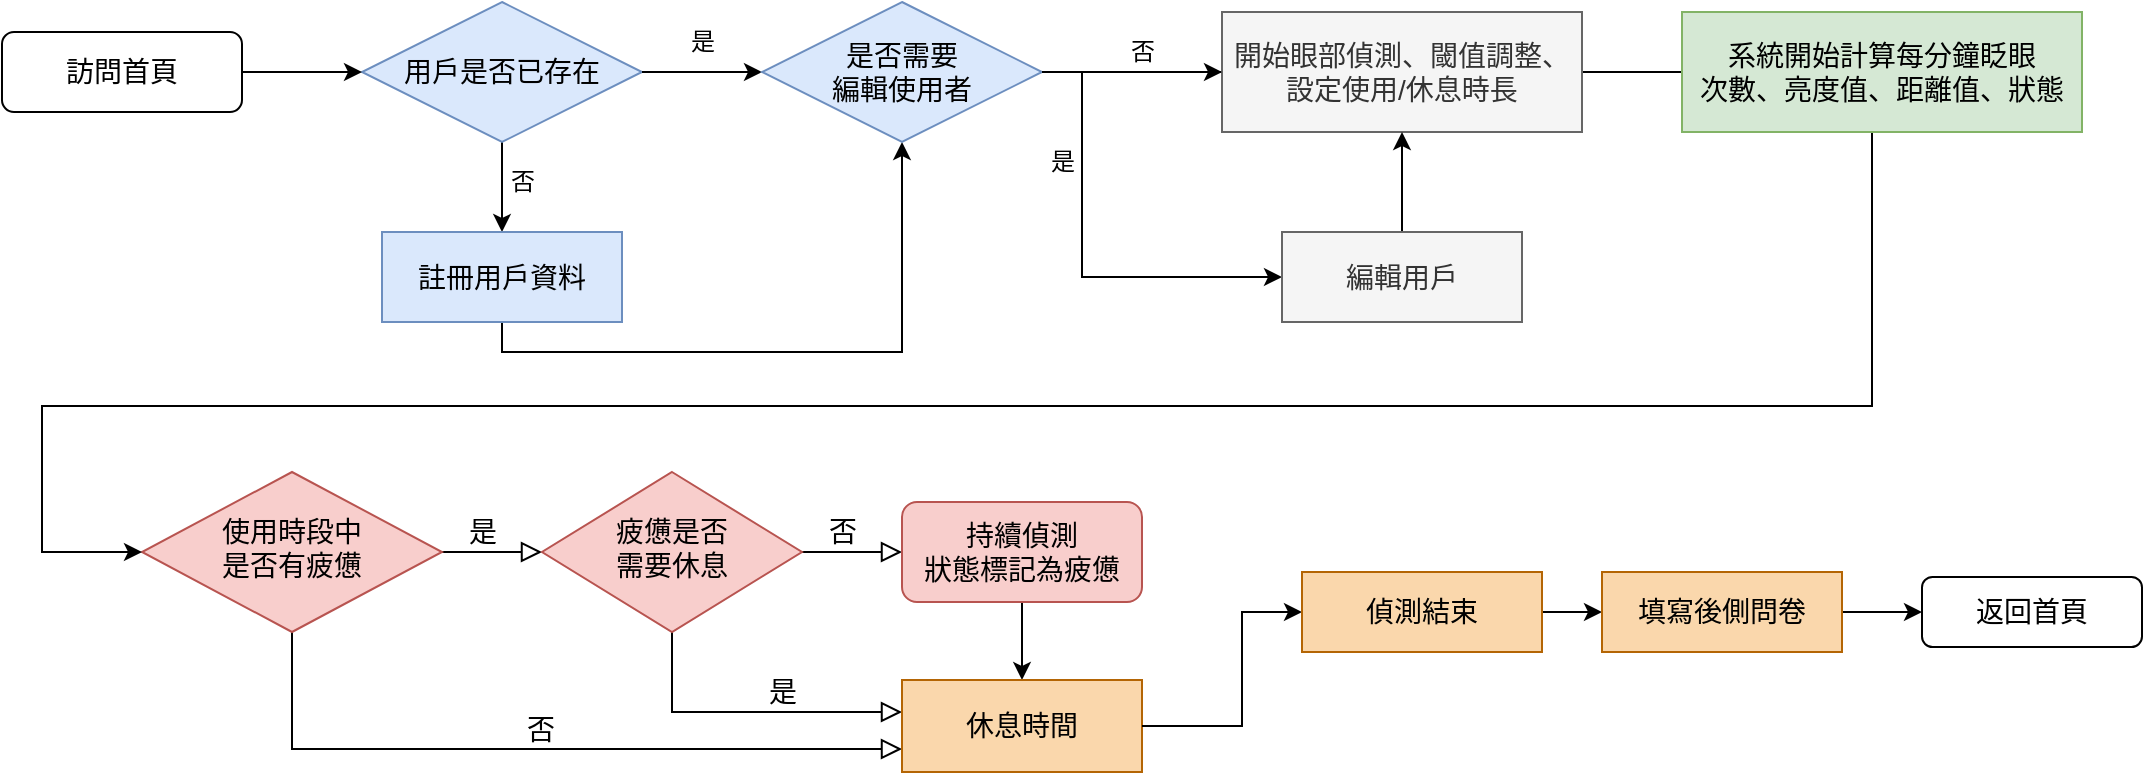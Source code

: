 <mxfile version="24.8.4">
  <diagram id="C5RBs43oDa-KdzZeNtuy" name="Page-1">
    <mxGraphModel dx="982" dy="530" grid="1" gridSize="10" guides="1" tooltips="1" connect="1" arrows="1" fold="1" page="1" pageScale="1" pageWidth="1169" pageHeight="827" math="0" shadow="0">
      <root>
        <mxCell id="WIyWlLk6GJQsqaUBKTNV-0" />
        <mxCell id="WIyWlLk6GJQsqaUBKTNV-1" parent="WIyWlLk6GJQsqaUBKTNV-0" />
        <mxCell id="WIyWlLk6GJQsqaUBKTNV-3" value="&lt;font style=&quot;vertical-align: inherit;&quot;&gt;&lt;font style=&quot;vertical-align: inherit; font-size: 14px;&quot;&gt;訪問首頁&lt;/font&gt;&lt;/font&gt;" style="rounded=1;whiteSpace=wrap;html=1;fontSize=12;glass=0;strokeWidth=1;shadow=0;" parent="WIyWlLk6GJQsqaUBKTNV-1" vertex="1">
          <mxGeometry x="50" y="90" width="120" height="40" as="geometry" />
        </mxCell>
        <mxCell id="WIyWlLk6GJQsqaUBKTNV-4" value="&lt;span style=&quot;font-size: 14px;&quot;&gt;是&lt;/span&gt;" style="rounded=0;html=1;jettySize=auto;orthogonalLoop=1;fontSize=11;endArrow=block;endFill=0;endSize=8;strokeWidth=1;shadow=0;labelBackgroundColor=none;edgeStyle=orthogonalEdgeStyle;" parent="WIyWlLk6GJQsqaUBKTNV-1" source="WIyWlLk6GJQsqaUBKTNV-6" target="WIyWlLk6GJQsqaUBKTNV-10" edge="1">
          <mxGeometry x="-0.2" y="10" relative="1" as="geometry">
            <mxPoint as="offset" />
          </mxGeometry>
        </mxCell>
        <mxCell id="WIyWlLk6GJQsqaUBKTNV-5" value="&lt;font style=&quot;font-size: 14px;&quot;&gt;否&lt;/font&gt;" style="edgeStyle=orthogonalEdgeStyle;rounded=0;html=1;jettySize=auto;orthogonalLoop=1;fontSize=11;endArrow=block;endFill=0;endSize=8;strokeWidth=1;shadow=0;labelBackgroundColor=none;entryX=0;entryY=0.75;entryDx=0;entryDy=0;" parent="WIyWlLk6GJQsqaUBKTNV-1" source="WIyWlLk6GJQsqaUBKTNV-6" target="Tu49QK7P7_R7AFVHFdqe-53" edge="1">
          <mxGeometry x="0.003" y="10" relative="1" as="geometry">
            <mxPoint as="offset" />
            <mxPoint x="160" y="940" as="targetPoint" />
            <Array as="points">
              <mxPoint x="195" y="449" />
            </Array>
          </mxGeometry>
        </mxCell>
        <mxCell id="WIyWlLk6GJQsqaUBKTNV-6" value="&lt;font style=&quot;font-size: 14px;&quot;&gt;使用時段中&lt;/font&gt;&lt;div&gt;&lt;font style=&quot;font-size: 14px;&quot;&gt;是否有疲憊&lt;/font&gt;&lt;/div&gt;" style="rhombus;whiteSpace=wrap;html=1;shadow=0;fontFamily=Helvetica;fontSize=12;align=center;strokeWidth=1;spacing=6;spacingTop=-4;container=0;fillColor=#f8cecc;strokeColor=#b85450;" parent="WIyWlLk6GJQsqaUBKTNV-1" vertex="1">
          <mxGeometry x="120" y="310" width="150" height="80" as="geometry" />
        </mxCell>
        <mxCell id="WIyWlLk6GJQsqaUBKTNV-8" value="&lt;font style=&quot;font-size: 14px;&quot;&gt;否&lt;/font&gt;" style="rounded=0;html=1;jettySize=auto;orthogonalLoop=1;fontSize=11;endArrow=block;endFill=0;endSize=8;strokeWidth=1;shadow=0;labelBackgroundColor=none;edgeStyle=orthogonalEdgeStyle;" parent="WIyWlLk6GJQsqaUBKTNV-1" source="WIyWlLk6GJQsqaUBKTNV-10" target="WIyWlLk6GJQsqaUBKTNV-11" edge="1">
          <mxGeometry x="-0.199" y="10" relative="1" as="geometry">
            <mxPoint as="offset" />
            <Array as="points">
              <mxPoint x="470" y="350" />
              <mxPoint x="470" y="350" />
            </Array>
          </mxGeometry>
        </mxCell>
        <mxCell id="WIyWlLk6GJQsqaUBKTNV-9" value="&lt;font style=&quot;font-size: 14px;&quot;&gt;是&lt;/font&gt;" style="edgeStyle=orthogonalEdgeStyle;rounded=0;html=1;jettySize=auto;orthogonalLoop=1;fontSize=11;endArrow=block;endFill=0;endSize=8;strokeWidth=1;shadow=0;labelBackgroundColor=none;exitX=0.5;exitY=1;exitDx=0;exitDy=0;" parent="WIyWlLk6GJQsqaUBKTNV-1" source="WIyWlLk6GJQsqaUBKTNV-10" edge="1">
          <mxGeometry x="0.226" y="10" relative="1" as="geometry">
            <mxPoint as="offset" />
            <mxPoint x="275" y="742" as="sourcePoint" />
            <Array as="points">
              <mxPoint x="385" y="430" />
              <mxPoint x="500" y="430" />
            </Array>
            <mxPoint x="500" y="430" as="targetPoint" />
          </mxGeometry>
        </mxCell>
        <mxCell id="WIyWlLk6GJQsqaUBKTNV-10" value="&lt;font style=&quot;vertical-align: inherit;&quot;&gt;&lt;font style=&quot;vertical-align: inherit;&quot;&gt;&lt;font style=&quot;vertical-align: inherit;&quot;&gt;&lt;font style=&quot;vertical-align: inherit;&quot;&gt;&lt;font style=&quot;vertical-align: inherit;&quot;&gt;&lt;font style=&quot;vertical-align: inherit; font-size: 14px;&quot;&gt;疲憊是否&lt;/font&gt;&lt;/font&gt;&lt;/font&gt;&lt;/font&gt;&lt;/font&gt;&lt;/font&gt;&lt;div&gt;&lt;font style=&quot;vertical-align: inherit;&quot;&gt;&lt;font style=&quot;vertical-align: inherit;&quot;&gt;&lt;font style=&quot;vertical-align: inherit;&quot;&gt;&lt;font style=&quot;vertical-align: inherit; font-size: 14px;&quot;&gt;需要休息&lt;/font&gt;&lt;/font&gt;&lt;/font&gt;&lt;/font&gt;&lt;/div&gt;" style="rhombus;whiteSpace=wrap;html=1;shadow=0;fontFamily=Helvetica;fontSize=12;align=center;strokeWidth=1;spacing=6;spacingTop=-4;fillColor=#f8cecc;strokeColor=#b85450;" parent="WIyWlLk6GJQsqaUBKTNV-1" vertex="1">
          <mxGeometry x="320" y="310" width="130" height="80" as="geometry" />
        </mxCell>
        <mxCell id="Tu49QK7P7_R7AFVHFdqe-63" style="edgeStyle=orthogonalEdgeStyle;rounded=0;orthogonalLoop=1;jettySize=auto;html=1;exitX=0.5;exitY=1;exitDx=0;exitDy=0;entryX=0.5;entryY=0;entryDx=0;entryDy=0;" parent="WIyWlLk6GJQsqaUBKTNV-1" source="WIyWlLk6GJQsqaUBKTNV-11" target="Tu49QK7P7_R7AFVHFdqe-53" edge="1">
          <mxGeometry relative="1" as="geometry" />
        </mxCell>
        <mxCell id="WIyWlLk6GJQsqaUBKTNV-11" value="&lt;font style=&quot;vertical-align: inherit;&quot;&gt;&lt;font style=&quot;vertical-align: inherit;&quot;&gt;&lt;font style=&quot;vertical-align: inherit;&quot;&gt;&lt;font style=&quot;vertical-align: inherit;&quot;&gt;&lt;font style=&quot;vertical-align: inherit;&quot;&gt;&lt;font style=&quot;vertical-align: inherit;&quot;&gt;&lt;font style=&quot;vertical-align: inherit;&quot;&gt;&lt;font style=&quot;vertical-align: inherit;&quot;&gt;&lt;font style=&quot;vertical-align: inherit;&quot;&gt;&lt;font style=&quot;vertical-align: inherit;&quot;&gt;&lt;font style=&quot;vertical-align: inherit;&quot;&gt;&lt;font style=&quot;vertical-align: inherit; font-size: 14px;&quot;&gt;持續偵測&lt;/font&gt;&lt;/font&gt;&lt;/font&gt;&lt;/font&gt;&lt;/font&gt;&lt;/font&gt;&lt;/font&gt;&lt;/font&gt;&lt;/font&gt;&lt;/font&gt;&lt;/font&gt;&lt;/font&gt;&lt;div&gt;&lt;span style=&quot;font-size: 14px;&quot;&gt;狀態標記為疲憊&lt;/span&gt;&lt;/div&gt;" style="rounded=1;whiteSpace=wrap;html=1;fontSize=12;glass=0;strokeWidth=1;shadow=0;fillColor=#f8cecc;strokeColor=#b85450;" parent="WIyWlLk6GJQsqaUBKTNV-1" vertex="1">
          <mxGeometry x="500" y="325" width="120" height="50" as="geometry" />
        </mxCell>
        <mxCell id="Tu49QK7P7_R7AFVHFdqe-31" value="" style="edgeStyle=orthogonalEdgeStyle;rounded=0;orthogonalLoop=1;jettySize=auto;html=1;exitX=0.5;exitY=1;exitDx=0;exitDy=0;exitPerimeter=0;entryX=0.5;entryY=0;entryDx=0;entryDy=0;" parent="WIyWlLk6GJQsqaUBKTNV-1" source="Tu49QK7P7_R7AFVHFdqe-24" target="Tu49QK7P7_R7AFVHFdqe-29" edge="1">
          <mxGeometry relative="1" as="geometry">
            <Array as="points">
              <mxPoint x="300" y="170" />
              <mxPoint x="300" y="170" />
            </Array>
          </mxGeometry>
        </mxCell>
        <mxCell id="Tu49QK7P7_R7AFVHFdqe-24" value="&lt;font style=&quot;font-size: 14px;&quot;&gt;用戶是否已存在&lt;/font&gt;" style="strokeWidth=1;html=1;shape=mxgraph.flowchart.decision;whiteSpace=wrap;fillColor=#dae8fc;strokeColor=#6c8ebf;" parent="WIyWlLk6GJQsqaUBKTNV-1" vertex="1">
          <mxGeometry x="230" y="75" width="140" height="70" as="geometry" />
        </mxCell>
        <mxCell id="Tu49QK7P7_R7AFVHFdqe-26" style="edgeStyle=orthogonalEdgeStyle;rounded=0;orthogonalLoop=1;jettySize=auto;html=1;exitX=1;exitY=0.5;exitDx=0;exitDy=0;entryX=0;entryY=0.5;entryDx=0;entryDy=0;entryPerimeter=0;" parent="WIyWlLk6GJQsqaUBKTNV-1" source="WIyWlLk6GJQsqaUBKTNV-3" target="Tu49QK7P7_R7AFVHFdqe-24" edge="1">
          <mxGeometry relative="1" as="geometry" />
        </mxCell>
        <mxCell id="Tu49QK7P7_R7AFVHFdqe-32" style="edgeStyle=orthogonalEdgeStyle;rounded=0;orthogonalLoop=1;jettySize=auto;html=1;exitX=0.5;exitY=1;exitDx=0;exitDy=0;entryX=0.5;entryY=1;entryDx=0;entryDy=0;entryPerimeter=0;" parent="WIyWlLk6GJQsqaUBKTNV-1" source="Tu49QK7P7_R7AFVHFdqe-29" target="Tu49QK7P7_R7AFVHFdqe-38" edge="1">
          <mxGeometry relative="1" as="geometry">
            <mxPoint x="220" y="240" as="targetPoint" />
            <Array as="points">
              <mxPoint x="410" y="250" />
              <mxPoint x="610" y="250" />
            </Array>
          </mxGeometry>
        </mxCell>
        <mxCell id="Tu49QK7P7_R7AFVHFdqe-29" value="&lt;font style=&quot;font-size: 14px;&quot;&gt;註冊用戶資料&lt;/font&gt;" style="rounded=0;whiteSpace=wrap;html=1;fillColor=#dae8fc;strokeColor=#6c8ebf;" parent="WIyWlLk6GJQsqaUBKTNV-1" vertex="1">
          <mxGeometry x="240" y="190" width="120" height="45" as="geometry" />
        </mxCell>
        <mxCell id="Tu49QK7P7_R7AFVHFdqe-33" value="否" style="text;html=1;align=center;verticalAlign=middle;resizable=0;points=[];autosize=1;strokeColor=none;fillColor=none;" parent="WIyWlLk6GJQsqaUBKTNV-1" vertex="1">
          <mxGeometry x="290" y="150" width="40" height="30" as="geometry" />
        </mxCell>
        <mxCell id="Tu49QK7P7_R7AFVHFdqe-35" value="是" style="text;html=1;align=center;verticalAlign=middle;resizable=0;points=[];autosize=1;strokeColor=none;fillColor=none;" parent="WIyWlLk6GJQsqaUBKTNV-1" vertex="1">
          <mxGeometry x="380" y="80" width="40" height="30" as="geometry" />
        </mxCell>
        <mxCell id="Tu49QK7P7_R7AFVHFdqe-39" value="" style="edgeStyle=orthogonalEdgeStyle;rounded=0;orthogonalLoop=1;jettySize=auto;html=1;exitX=1;exitY=0.5;exitDx=0;exitDy=0;exitPerimeter=0;entryX=0;entryY=0.5;entryDx=0;entryDy=0;entryPerimeter=0;" parent="WIyWlLk6GJQsqaUBKTNV-1" source="Tu49QK7P7_R7AFVHFdqe-24" target="Tu49QK7P7_R7AFVHFdqe-38" edge="1">
          <mxGeometry relative="1" as="geometry">
            <mxPoint x="110" y="225" as="sourcePoint" />
            <mxPoint x="110" y="340" as="targetPoint" />
          </mxGeometry>
        </mxCell>
        <mxCell id="Tu49QK7P7_R7AFVHFdqe-47" style="edgeStyle=orthogonalEdgeStyle;rounded=0;orthogonalLoop=1;jettySize=auto;html=1;entryX=0;entryY=0.5;entryDx=0;entryDy=0;" parent="WIyWlLk6GJQsqaUBKTNV-1" target="Tu49QK7P7_R7AFVHFdqe-46" edge="1">
          <mxGeometry relative="1" as="geometry">
            <mxPoint x="710" y="110" as="sourcePoint" />
            <Array as="points">
              <mxPoint x="590" y="110" />
              <mxPoint x="590" y="212" />
            </Array>
          </mxGeometry>
        </mxCell>
        <mxCell id="Tu49QK7P7_R7AFVHFdqe-38" value="&lt;font style=&quot;font-size: 14px;&quot;&gt;是否需要&lt;/font&gt;&lt;div&gt;&lt;font style=&quot;font-size: 14px;&quot;&gt;編輯使用者&lt;/font&gt;&lt;/div&gt;" style="strokeWidth=1;html=1;shape=mxgraph.flowchart.decision;whiteSpace=wrap;fillColor=#dae8fc;strokeColor=#6c8ebf;" parent="WIyWlLk6GJQsqaUBKTNV-1" vertex="1">
          <mxGeometry x="430" y="75" width="140" height="70" as="geometry" />
        </mxCell>
        <mxCell id="Tu49QK7P7_R7AFVHFdqe-42" value="是" style="text;html=1;align=center;verticalAlign=middle;resizable=0;points=[];autosize=1;strokeColor=none;fillColor=none;" parent="WIyWlLk6GJQsqaUBKTNV-1" vertex="1">
          <mxGeometry x="560" y="140" width="40" height="30" as="geometry" />
        </mxCell>
        <mxCell id="Tu49QK7P7_R7AFVHFdqe-51" style="edgeStyle=orthogonalEdgeStyle;rounded=0;orthogonalLoop=1;jettySize=auto;html=1;exitX=1;exitY=0.5;exitDx=0;exitDy=0;entryX=0;entryY=0.5;entryDx=0;entryDy=0;" parent="WIyWlLk6GJQsqaUBKTNV-1" source="Tu49QK7P7_R7AFVHFdqe-37" target="Tu49QK7P7_R7AFVHFdqe-48" edge="1">
          <mxGeometry relative="1" as="geometry">
            <Array as="points">
              <mxPoint x="900" y="110" />
              <mxPoint x="900" y="110" />
            </Array>
          </mxGeometry>
        </mxCell>
        <mxCell id="Tu49QK7P7_R7AFVHFdqe-37" value="&lt;font style=&quot;font-size: 14px;&quot;&gt;開始眼部偵測、&lt;/font&gt;&lt;span style=&quot;font-size: 14px;&quot;&gt;閾值調整、&lt;/span&gt;&lt;div&gt;&lt;div&gt;&lt;span style=&quot;background-color: initial;&quot;&gt;&lt;font style=&quot;font-size: 14px;&quot;&gt;設定使用/休息時長&lt;/font&gt;&lt;/span&gt;&lt;/div&gt;&lt;/div&gt;" style="rounded=0;whiteSpace=wrap;html=1;fillColor=#f5f5f5;fontColor=#333333;strokeColor=#666666;" parent="WIyWlLk6GJQsqaUBKTNV-1" vertex="1">
          <mxGeometry x="660" y="80" width="180" height="60" as="geometry" />
        </mxCell>
        <mxCell id="wJr43XlA3LBfUFRnVBZb-2" style="edgeStyle=orthogonalEdgeStyle;rounded=0;orthogonalLoop=1;jettySize=auto;html=1;exitX=0.5;exitY=0;exitDx=0;exitDy=0;entryX=0.5;entryY=1;entryDx=0;entryDy=0;" parent="WIyWlLk6GJQsqaUBKTNV-1" source="Tu49QK7P7_R7AFVHFdqe-46" target="Tu49QK7P7_R7AFVHFdqe-37" edge="1">
          <mxGeometry relative="1" as="geometry" />
        </mxCell>
        <mxCell id="Tu49QK7P7_R7AFVHFdqe-46" value="&lt;font style=&quot;font-size: 14px;&quot;&gt;編輯用戶&lt;/font&gt;" style="rounded=0;whiteSpace=wrap;html=1;fillColor=#f5f5f5;fontColor=#333333;strokeColor=#666666;" parent="WIyWlLk6GJQsqaUBKTNV-1" vertex="1">
          <mxGeometry x="690" y="190" width="120" height="45" as="geometry" />
        </mxCell>
        <mxCell id="Tu49QK7P7_R7AFVHFdqe-52" style="edgeStyle=orthogonalEdgeStyle;rounded=0;orthogonalLoop=1;jettySize=auto;html=1;exitX=0.5;exitY=1;exitDx=0;exitDy=0;entryX=0;entryY=0.5;entryDx=0;entryDy=0;" parent="WIyWlLk6GJQsqaUBKTNV-1" source="Tu49QK7P7_R7AFVHFdqe-48" target="WIyWlLk6GJQsqaUBKTNV-6" edge="1">
          <mxGeometry relative="1" as="geometry">
            <Array as="points">
              <mxPoint x="985" y="277" />
              <mxPoint x="70" y="277" />
              <mxPoint x="70" y="350" />
            </Array>
          </mxGeometry>
        </mxCell>
        <mxCell id="Tu49QK7P7_R7AFVHFdqe-48" value="&lt;font style=&quot;font-size: 14px;&quot;&gt;系統開始計算每分鐘眨眼&lt;/font&gt;&lt;div&gt;&lt;font style=&quot;font-size: 14px;&quot;&gt;次數、亮度值、距離值、狀態&lt;/font&gt;&lt;/div&gt;" style="rounded=0;whiteSpace=wrap;html=1;fillColor=#d5e8d4;strokeColor=#82b366;" parent="WIyWlLk6GJQsqaUBKTNV-1" vertex="1">
          <mxGeometry x="890" y="80" width="200" height="60" as="geometry" />
        </mxCell>
        <mxCell id="Tu49QK7P7_R7AFVHFdqe-55" style="edgeStyle=orthogonalEdgeStyle;rounded=0;orthogonalLoop=1;jettySize=auto;html=1;exitX=1;exitY=0.5;exitDx=0;exitDy=0;entryX=0;entryY=0.5;entryDx=0;entryDy=0;" parent="WIyWlLk6GJQsqaUBKTNV-1" source="Tu49QK7P7_R7AFVHFdqe-59" target="Tu49QK7P7_R7AFVHFdqe-54" edge="1">
          <mxGeometry relative="1" as="geometry">
            <mxPoint x="760" y="430" as="sourcePoint" />
            <mxPoint x="850" y="410" as="targetPoint" />
          </mxGeometry>
        </mxCell>
        <mxCell id="Tu49QK7P7_R7AFVHFdqe-53" value="&lt;font style=&quot;font-size: 14px;&quot;&gt;休息時間&lt;/font&gt;" style="rounded=0;whiteSpace=wrap;html=1;fillColor=#fad7ac;strokeColor=#b46504;" parent="WIyWlLk6GJQsqaUBKTNV-1" vertex="1">
          <mxGeometry x="500" y="414" width="120" height="46" as="geometry" />
        </mxCell>
        <mxCell id="Tu49QK7P7_R7AFVHFdqe-62" style="edgeStyle=orthogonalEdgeStyle;rounded=0;orthogonalLoop=1;jettySize=auto;html=1;exitX=1;exitY=0.5;exitDx=0;exitDy=0;entryX=0;entryY=0.5;entryDx=0;entryDy=0;" parent="WIyWlLk6GJQsqaUBKTNV-1" source="Tu49QK7P7_R7AFVHFdqe-54" target="Tu49QK7P7_R7AFVHFdqe-61" edge="1">
          <mxGeometry relative="1" as="geometry">
            <Array as="points" />
          </mxGeometry>
        </mxCell>
        <mxCell id="Tu49QK7P7_R7AFVHFdqe-54" value="&lt;font style=&quot;font-size: 14px;&quot;&gt;填寫後側問卷&lt;/font&gt;" style="rounded=0;whiteSpace=wrap;html=1;fillColor=#fad7ac;strokeColor=#b46504;" parent="WIyWlLk6GJQsqaUBKTNV-1" vertex="1">
          <mxGeometry x="850" y="360" width="120" height="40" as="geometry" />
        </mxCell>
        <mxCell id="Tu49QK7P7_R7AFVHFdqe-60" value="" style="edgeStyle=orthogonalEdgeStyle;rounded=0;orthogonalLoop=1;jettySize=auto;html=1;exitX=1;exitY=0.5;exitDx=0;exitDy=0;entryX=0;entryY=0.5;entryDx=0;entryDy=0;" parent="WIyWlLk6GJQsqaUBKTNV-1" source="Tu49QK7P7_R7AFVHFdqe-53" target="Tu49QK7P7_R7AFVHFdqe-59" edge="1">
          <mxGeometry relative="1" as="geometry">
            <mxPoint x="220" y="960" as="sourcePoint" />
            <mxPoint x="220" y="1000" as="targetPoint" />
            <Array as="points">
              <mxPoint x="670" y="437" />
              <mxPoint x="670" y="380" />
            </Array>
          </mxGeometry>
        </mxCell>
        <mxCell id="Tu49QK7P7_R7AFVHFdqe-59" value="&lt;font style=&quot;font-size: 14px;&quot;&gt;偵測結束&lt;/font&gt;" style="rounded=0;whiteSpace=wrap;html=1;fillColor=#fad7ac;strokeColor=#b46504;" parent="WIyWlLk6GJQsqaUBKTNV-1" vertex="1">
          <mxGeometry x="700" y="360" width="120" height="40" as="geometry" />
        </mxCell>
        <mxCell id="Tu49QK7P7_R7AFVHFdqe-61" value="&lt;font style=&quot;font-size: 14px;&quot;&gt;返回首頁&lt;/font&gt;" style="rounded=1;whiteSpace=wrap;html=1;" parent="WIyWlLk6GJQsqaUBKTNV-1" vertex="1">
          <mxGeometry x="1010" y="362.5" width="110" height="35" as="geometry" />
        </mxCell>
        <mxCell id="wJr43XlA3LBfUFRnVBZb-0" value="" style="edgeStyle=orthogonalEdgeStyle;rounded=0;orthogonalLoop=1;jettySize=auto;html=1;exitX=1;exitY=0.5;exitDx=0;exitDy=0;exitPerimeter=0;" parent="WIyWlLk6GJQsqaUBKTNV-1" source="Tu49QK7P7_R7AFVHFdqe-38" edge="1">
          <mxGeometry relative="1" as="geometry">
            <mxPoint x="660" y="110" as="targetPoint" />
            <mxPoint x="680" y="110" as="sourcePoint" />
            <Array as="points">
              <mxPoint x="650" y="110" />
              <mxPoint x="650" y="110" />
            </Array>
          </mxGeometry>
        </mxCell>
        <mxCell id="Tu49QK7P7_R7AFVHFdqe-45" value="否" style="text;html=1;align=center;verticalAlign=middle;resizable=0;points=[];autosize=1;strokeColor=none;fillColor=none;" parent="WIyWlLk6GJQsqaUBKTNV-1" vertex="1">
          <mxGeometry x="600" y="85" width="40" height="30" as="geometry" />
        </mxCell>
      </root>
    </mxGraphModel>
  </diagram>
</mxfile>
